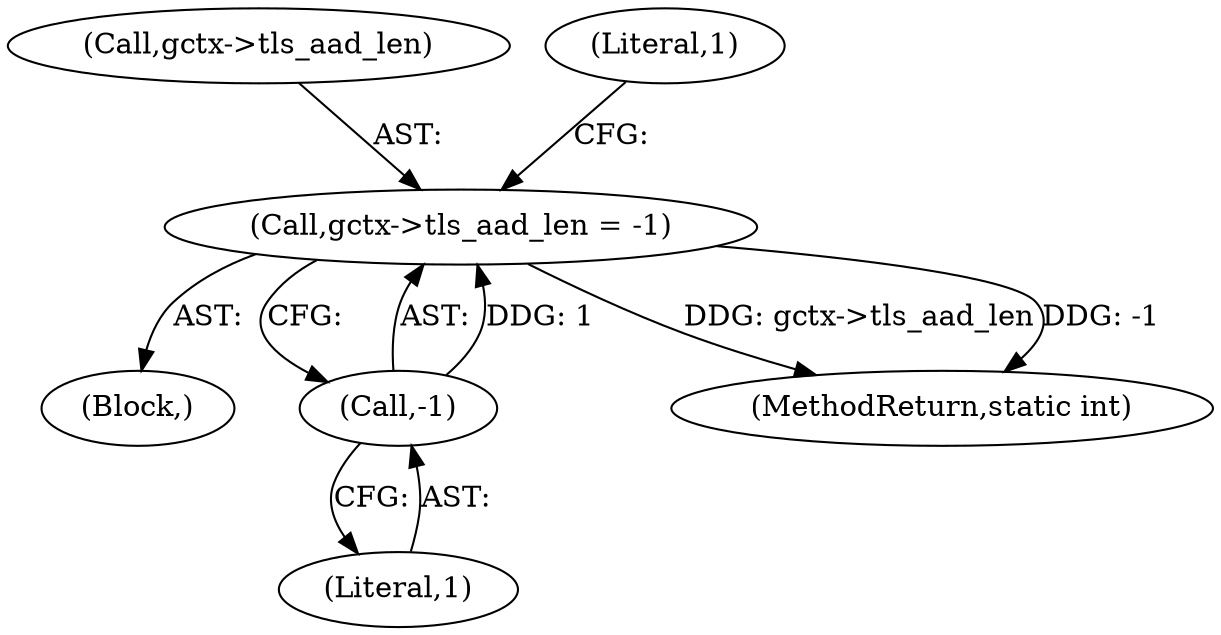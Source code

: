 digraph "0_openssl_00d965474b22b54e4275232bc71ee0c699c5cd21_0@pointer" {
"1000157" [label="(Call,gctx->tls_aad_len = -1)"];
"1000161" [label="(Call,-1)"];
"1000122" [label="(Block,)"];
"1000157" [label="(Call,gctx->tls_aad_len = -1)"];
"1000158" [label="(Call,gctx->tls_aad_len)"];
"1000164" [label="(Literal,1)"];
"1000614" [label="(MethodReturn,static int)"];
"1000161" [label="(Call,-1)"];
"1000162" [label="(Literal,1)"];
"1000157" -> "1000122"  [label="AST: "];
"1000157" -> "1000161"  [label="CFG: "];
"1000158" -> "1000157"  [label="AST: "];
"1000161" -> "1000157"  [label="AST: "];
"1000164" -> "1000157"  [label="CFG: "];
"1000157" -> "1000614"  [label="DDG: gctx->tls_aad_len"];
"1000157" -> "1000614"  [label="DDG: -1"];
"1000161" -> "1000157"  [label="DDG: 1"];
"1000161" -> "1000162"  [label="CFG: "];
"1000162" -> "1000161"  [label="AST: "];
}
